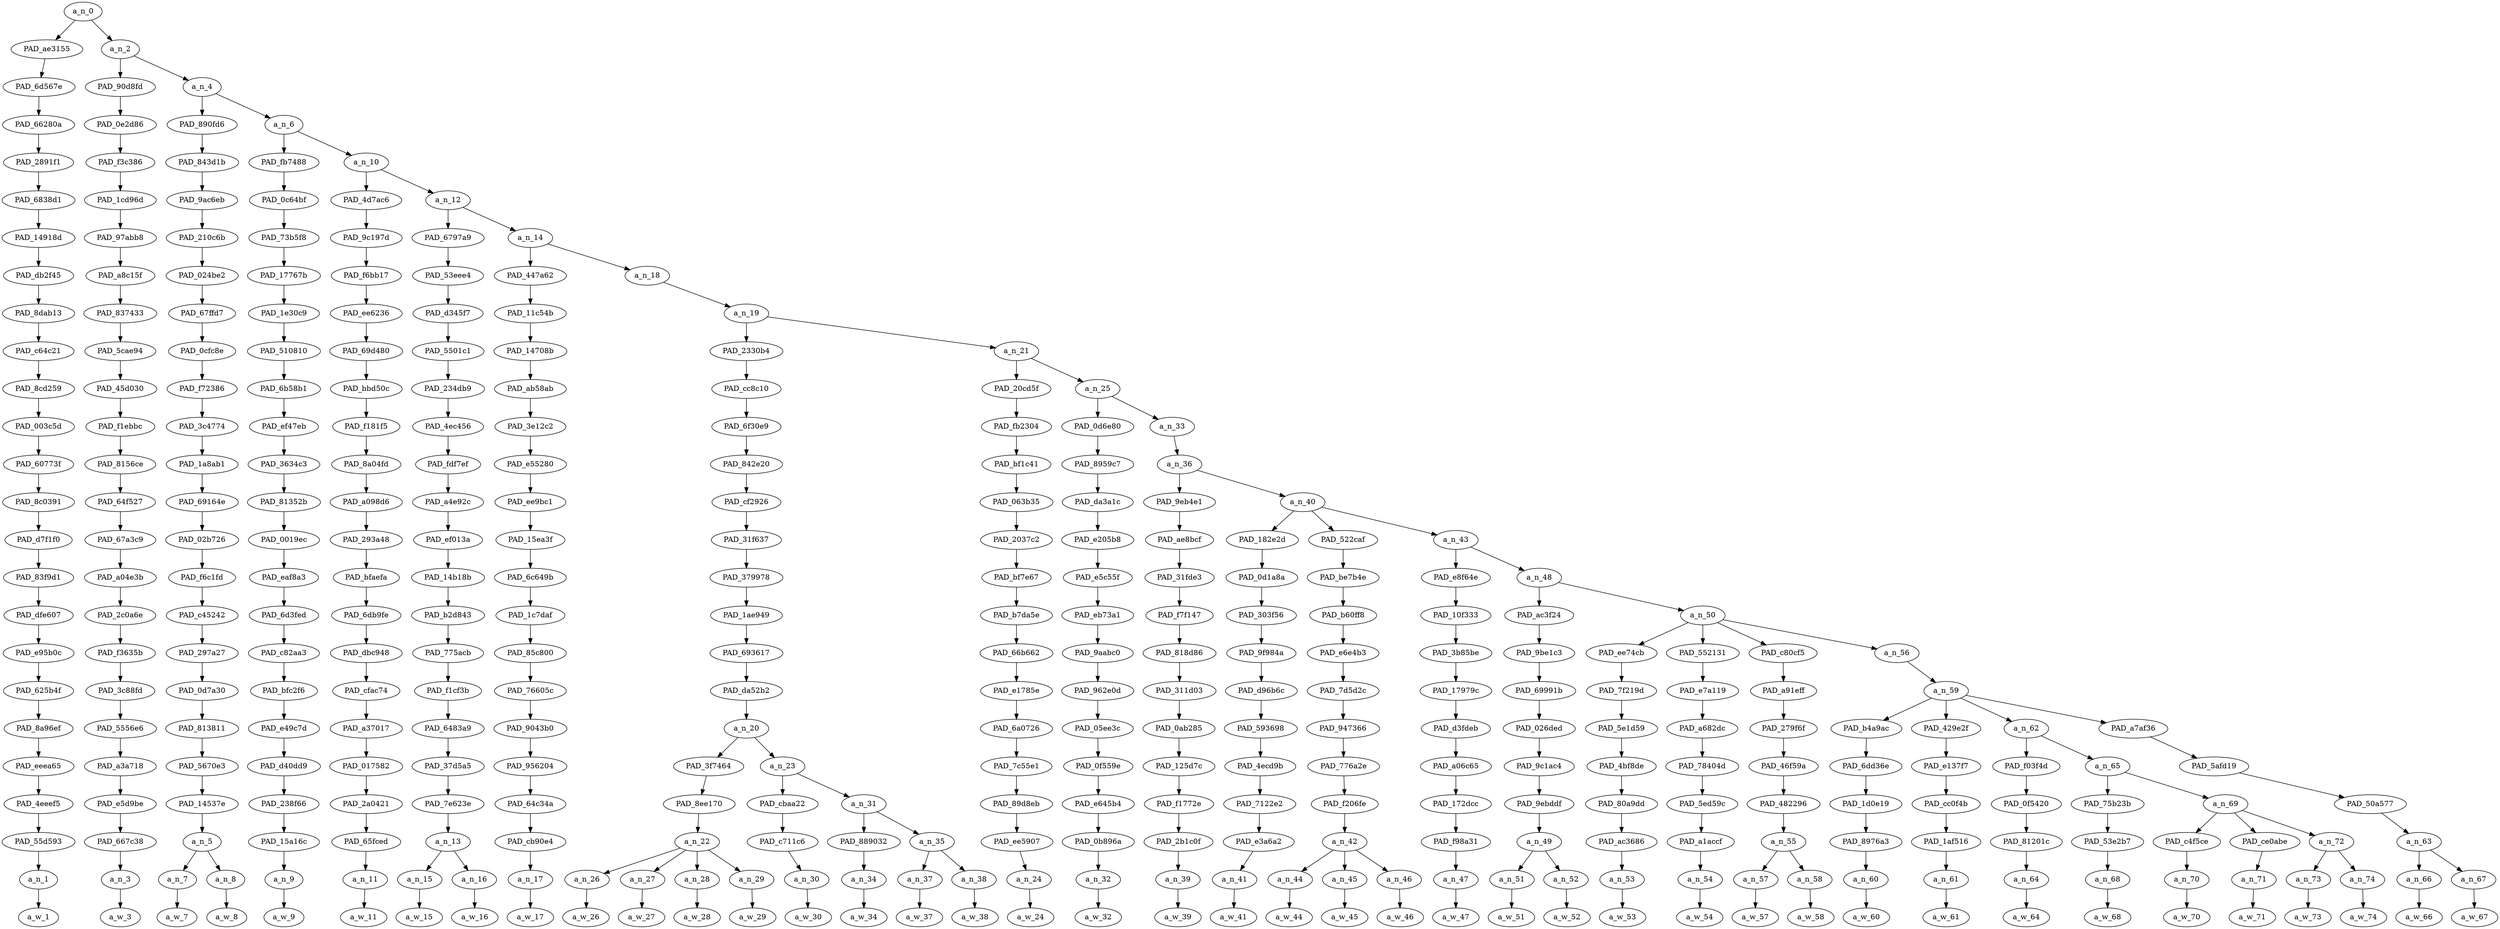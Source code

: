 strict digraph "" {
	a_n_0	[div_dir=-1,
		index=0,
		level=24,
		pos="1.2515119976467557,24!",
		text_span="[0, 1, 2, 3, 4, 5, 6, 7, 8, 9, 10, 11, 12, 13, 14, 15, 16, 17, 18, 19, 20, 21, 22, 23, 24, 25, 26, 27, 28, 29, 30, 31, 32, 33, 34, \
35, 36, 37, 38, 39, 40]",
		value=1.00000000];
	PAD_ae3155	[div_dir=-1,
		index=0,
		level=23,
		pos="0.0,23!",
		text_span="[0]",
		value=0.01499824];
	a_n_0 -> PAD_ae3155;
	a_n_2	[div_dir=1,
		index=1,
		level=23,
		pos="2.5030239952935114,23!",
		text_span="[1, 2, 3, 4, 5, 6, 7, 8, 9, 10, 11, 12, 13, 14, 15, 16, 17, 18, 19, 20, 21, 22, 23, 24, 25, 26, 27, 28, 29, 30, 31, 32, 33, 34, \
35, 36, 37, 38, 39, 40]",
		value=0.98500044];
	a_n_0 -> a_n_2;
	PAD_6d567e	[div_dir=-1,
		index=0,
		level=22,
		pos="0.0,22!",
		text_span="[0]",
		value=0.01499824];
	PAD_ae3155 -> PAD_6d567e;
	PAD_66280a	[div_dir=-1,
		index=0,
		level=21,
		pos="0.0,21!",
		text_span="[0]",
		value=0.01499824];
	PAD_6d567e -> PAD_66280a;
	PAD_2891f1	[div_dir=-1,
		index=0,
		level=20,
		pos="0.0,20!",
		text_span="[0]",
		value=0.01499824];
	PAD_66280a -> PAD_2891f1;
	PAD_6838d1	[div_dir=-1,
		index=0,
		level=19,
		pos="0.0,19!",
		text_span="[0]",
		value=0.01499824];
	PAD_2891f1 -> PAD_6838d1;
	PAD_14918d	[div_dir=-1,
		index=0,
		level=18,
		pos="0.0,18!",
		text_span="[0]",
		value=0.01499824];
	PAD_6838d1 -> PAD_14918d;
	PAD_db2f45	[div_dir=-1,
		index=0,
		level=17,
		pos="0.0,17!",
		text_span="[0]",
		value=0.01499824];
	PAD_14918d -> PAD_db2f45;
	PAD_8dab13	[div_dir=-1,
		index=0,
		level=16,
		pos="0.0,16!",
		text_span="[0]",
		value=0.01499824];
	PAD_db2f45 -> PAD_8dab13;
	PAD_c64c21	[div_dir=-1,
		index=0,
		level=15,
		pos="0.0,15!",
		text_span="[0]",
		value=0.01499824];
	PAD_8dab13 -> PAD_c64c21;
	PAD_8cd259	[div_dir=-1,
		index=0,
		level=14,
		pos="0.0,14!",
		text_span="[0]",
		value=0.01499824];
	PAD_c64c21 -> PAD_8cd259;
	PAD_003c5d	[div_dir=-1,
		index=0,
		level=13,
		pos="0.0,13!",
		text_span="[0]",
		value=0.01499824];
	PAD_8cd259 -> PAD_003c5d;
	PAD_60773f	[div_dir=-1,
		index=0,
		level=12,
		pos="0.0,12!",
		text_span="[0]",
		value=0.01499824];
	PAD_003c5d -> PAD_60773f;
	PAD_8c0391	[div_dir=-1,
		index=0,
		level=11,
		pos="0.0,11!",
		text_span="[0]",
		value=0.01499824];
	PAD_60773f -> PAD_8c0391;
	PAD_d7f1f0	[div_dir=-1,
		index=0,
		level=10,
		pos="0.0,10!",
		text_span="[0]",
		value=0.01499824];
	PAD_8c0391 -> PAD_d7f1f0;
	PAD_83f9d1	[div_dir=-1,
		index=0,
		level=9,
		pos="0.0,9!",
		text_span="[0]",
		value=0.01499824];
	PAD_d7f1f0 -> PAD_83f9d1;
	PAD_dfe607	[div_dir=-1,
		index=0,
		level=8,
		pos="0.0,8!",
		text_span="[0]",
		value=0.01499824];
	PAD_83f9d1 -> PAD_dfe607;
	PAD_e95b0c	[div_dir=-1,
		index=0,
		level=7,
		pos="0.0,7!",
		text_span="[0]",
		value=0.01499824];
	PAD_dfe607 -> PAD_e95b0c;
	PAD_625b4f	[div_dir=-1,
		index=0,
		level=6,
		pos="0.0,6!",
		text_span="[0]",
		value=0.01499824];
	PAD_e95b0c -> PAD_625b4f;
	PAD_8a96ef	[div_dir=-1,
		index=0,
		level=5,
		pos="0.0,5!",
		text_span="[0]",
		value=0.01499824];
	PAD_625b4f -> PAD_8a96ef;
	PAD_eeea65	[div_dir=-1,
		index=0,
		level=4,
		pos="0.0,4!",
		text_span="[0]",
		value=0.01499824];
	PAD_8a96ef -> PAD_eeea65;
	PAD_4eeef5	[div_dir=-1,
		index=0,
		level=3,
		pos="0.0,3!",
		text_span="[0]",
		value=0.01499824];
	PAD_eeea65 -> PAD_4eeef5;
	PAD_55d593	[div_dir=-1,
		index=0,
		level=2,
		pos="0.0,2!",
		text_span="[0]",
		value=0.01499824];
	PAD_4eeef5 -> PAD_55d593;
	a_n_1	[div_dir=-1,
		index=0,
		level=1,
		pos="0.0,1!",
		text_span="[0]",
		value=0.01499824];
	PAD_55d593 -> a_n_1;
	a_w_1	[div_dir=0,
		index=0,
		level=0,
		pos="0,0!",
		text_span="[0]",
		value=anyone];
	a_n_1 -> a_w_1;
	PAD_90d8fd	[div_dir=-1,
		index=1,
		level=22,
		pos="1.0,22!",
		text_span="[1]",
		value=0.02193774];
	a_n_2 -> PAD_90d8fd;
	a_n_4	[div_dir=1,
		index=2,
		level=22,
		pos="4.006047990587023,22!",
		text_span="[2, 3, 4, 5, 6, 7, 8, 9, 10, 11, 12, 13, 14, 15, 16, 17, 18, 19, 20, 21, 22, 23, 24, 25, 26, 27, 28, 29, 30, 31, 32, 33, 34, 35, \
36, 37, 38, 39, 40]",
		value=0.96305584];
	a_n_2 -> a_n_4;
	PAD_0e2d86	[div_dir=-1,
		index=1,
		level=21,
		pos="1.0,21!",
		text_span="[1]",
		value=0.02193774];
	PAD_90d8fd -> PAD_0e2d86;
	PAD_f3c386	[div_dir=-1,
		index=1,
		level=20,
		pos="1.0,20!",
		text_span="[1]",
		value=0.02193774];
	PAD_0e2d86 -> PAD_f3c386;
	PAD_1cd96d	[div_dir=-1,
		index=1,
		level=19,
		pos="1.0,19!",
		text_span="[1]",
		value=0.02193774];
	PAD_f3c386 -> PAD_1cd96d;
	PAD_97abb8	[div_dir=-1,
		index=1,
		level=18,
		pos="1.0,18!",
		text_span="[1]",
		value=0.02193774];
	PAD_1cd96d -> PAD_97abb8;
	PAD_a8c15f	[div_dir=-1,
		index=1,
		level=17,
		pos="1.0,17!",
		text_span="[1]",
		value=0.02193774];
	PAD_97abb8 -> PAD_a8c15f;
	PAD_837433	[div_dir=-1,
		index=1,
		level=16,
		pos="1.0,16!",
		text_span="[1]",
		value=0.02193774];
	PAD_a8c15f -> PAD_837433;
	PAD_5cae94	[div_dir=-1,
		index=1,
		level=15,
		pos="1.0,15!",
		text_span="[1]",
		value=0.02193774];
	PAD_837433 -> PAD_5cae94;
	PAD_45d030	[div_dir=-1,
		index=1,
		level=14,
		pos="1.0,14!",
		text_span="[1]",
		value=0.02193774];
	PAD_5cae94 -> PAD_45d030;
	PAD_f1ebbc	[div_dir=-1,
		index=1,
		level=13,
		pos="1.0,13!",
		text_span="[1]",
		value=0.02193774];
	PAD_45d030 -> PAD_f1ebbc;
	PAD_8156ce	[div_dir=-1,
		index=1,
		level=12,
		pos="1.0,12!",
		text_span="[1]",
		value=0.02193774];
	PAD_f1ebbc -> PAD_8156ce;
	PAD_64f527	[div_dir=-1,
		index=1,
		level=11,
		pos="1.0,11!",
		text_span="[1]",
		value=0.02193774];
	PAD_8156ce -> PAD_64f527;
	PAD_67a3c9	[div_dir=-1,
		index=1,
		level=10,
		pos="1.0,10!",
		text_span="[1]",
		value=0.02193774];
	PAD_64f527 -> PAD_67a3c9;
	PAD_a04e3b	[div_dir=-1,
		index=1,
		level=9,
		pos="1.0,9!",
		text_span="[1]",
		value=0.02193774];
	PAD_67a3c9 -> PAD_a04e3b;
	PAD_2c0a6e	[div_dir=-1,
		index=1,
		level=8,
		pos="1.0,8!",
		text_span="[1]",
		value=0.02193774];
	PAD_a04e3b -> PAD_2c0a6e;
	PAD_f3635b	[div_dir=-1,
		index=1,
		level=7,
		pos="1.0,7!",
		text_span="[1]",
		value=0.02193774];
	PAD_2c0a6e -> PAD_f3635b;
	PAD_3c88fd	[div_dir=-1,
		index=1,
		level=6,
		pos="1.0,6!",
		text_span="[1]",
		value=0.02193774];
	PAD_f3635b -> PAD_3c88fd;
	PAD_5556e6	[div_dir=-1,
		index=1,
		level=5,
		pos="1.0,5!",
		text_span="[1]",
		value=0.02193774];
	PAD_3c88fd -> PAD_5556e6;
	PAD_a3a718	[div_dir=-1,
		index=1,
		level=4,
		pos="1.0,4!",
		text_span="[1]",
		value=0.02193774];
	PAD_5556e6 -> PAD_a3a718;
	PAD_e5d9be	[div_dir=-1,
		index=1,
		level=3,
		pos="1.0,3!",
		text_span="[1]",
		value=0.02193774];
	PAD_a3a718 -> PAD_e5d9be;
	PAD_667c38	[div_dir=-1,
		index=1,
		level=2,
		pos="1.0,2!",
		text_span="[1]",
		value=0.02193774];
	PAD_e5d9be -> PAD_667c38;
	a_n_3	[div_dir=-1,
		index=1,
		level=1,
		pos="1.0,1!",
		text_span="[1]",
		value=0.02193774];
	PAD_667c38 -> a_n_3;
	a_w_3	[div_dir=0,
		index=1,
		level=0,
		pos="1,0!",
		text_span="[1]",
		value=leaked];
	a_n_3 -> a_w_3;
	PAD_890fd6	[div_dir=-1,
		index=2,
		level=21,
		pos="2.5,21!",
		text_span="[2, 3]",
		value=0.02925130];
	a_n_4 -> PAD_890fd6;
	a_n_6	[div_dir=1,
		index=3,
		level=21,
		pos="5.5120959811740455,21!",
		text_span="[4, 5, 6, 7, 8, 9, 10, 11, 12, 13, 14, 15, 16, 17, 18, 19, 20, 21, 22, 23, 24, 25, 26, 27, 28, 29, 30, 31, 32, 33, 34, 35, 36, 37, \
38, 39, 40]",
		value=0.93377810];
	a_n_4 -> a_n_6;
	PAD_843d1b	[div_dir=-1,
		index=2,
		level=20,
		pos="2.5,20!",
		text_span="[2, 3]",
		value=0.02925130];
	PAD_890fd6 -> PAD_843d1b;
	PAD_9ac6eb	[div_dir=-1,
		index=2,
		level=19,
		pos="2.5,19!",
		text_span="[2, 3]",
		value=0.02925130];
	PAD_843d1b -> PAD_9ac6eb;
	PAD_210c6b	[div_dir=-1,
		index=2,
		level=18,
		pos="2.5,18!",
		text_span="[2, 3]",
		value=0.02925130];
	PAD_9ac6eb -> PAD_210c6b;
	PAD_024be2	[div_dir=-1,
		index=2,
		level=17,
		pos="2.5,17!",
		text_span="[2, 3]",
		value=0.02925130];
	PAD_210c6b -> PAD_024be2;
	PAD_67ffd7	[div_dir=-1,
		index=2,
		level=16,
		pos="2.5,16!",
		text_span="[2, 3]",
		value=0.02925130];
	PAD_024be2 -> PAD_67ffd7;
	PAD_0cfc8e	[div_dir=-1,
		index=2,
		level=15,
		pos="2.5,15!",
		text_span="[2, 3]",
		value=0.02925130];
	PAD_67ffd7 -> PAD_0cfc8e;
	PAD_f72386	[div_dir=-1,
		index=2,
		level=14,
		pos="2.5,14!",
		text_span="[2, 3]",
		value=0.02925130];
	PAD_0cfc8e -> PAD_f72386;
	PAD_3c4774	[div_dir=-1,
		index=2,
		level=13,
		pos="2.5,13!",
		text_span="[2, 3]",
		value=0.02925130];
	PAD_f72386 -> PAD_3c4774;
	PAD_1a8ab1	[div_dir=-1,
		index=2,
		level=12,
		pos="2.5,12!",
		text_span="[2, 3]",
		value=0.02925130];
	PAD_3c4774 -> PAD_1a8ab1;
	PAD_69164e	[div_dir=-1,
		index=2,
		level=11,
		pos="2.5,11!",
		text_span="[2, 3]",
		value=0.02925130];
	PAD_1a8ab1 -> PAD_69164e;
	PAD_02b726	[div_dir=-1,
		index=2,
		level=10,
		pos="2.5,10!",
		text_span="[2, 3]",
		value=0.02925130];
	PAD_69164e -> PAD_02b726;
	PAD_f6c1fd	[div_dir=-1,
		index=2,
		level=9,
		pos="2.5,9!",
		text_span="[2, 3]",
		value=0.02925130];
	PAD_02b726 -> PAD_f6c1fd;
	PAD_c45242	[div_dir=-1,
		index=2,
		level=8,
		pos="2.5,8!",
		text_span="[2, 3]",
		value=0.02925130];
	PAD_f6c1fd -> PAD_c45242;
	PAD_297a27	[div_dir=-1,
		index=2,
		level=7,
		pos="2.5,7!",
		text_span="[2, 3]",
		value=0.02925130];
	PAD_c45242 -> PAD_297a27;
	PAD_0d7a30	[div_dir=-1,
		index=2,
		level=6,
		pos="2.5,6!",
		text_span="[2, 3]",
		value=0.02925130];
	PAD_297a27 -> PAD_0d7a30;
	PAD_813811	[div_dir=-1,
		index=2,
		level=5,
		pos="2.5,5!",
		text_span="[2, 3]",
		value=0.02925130];
	PAD_0d7a30 -> PAD_813811;
	PAD_5670e3	[div_dir=-1,
		index=2,
		level=4,
		pos="2.5,4!",
		text_span="[2, 3]",
		value=0.02925130];
	PAD_813811 -> PAD_5670e3;
	PAD_14537e	[div_dir=-1,
		index=2,
		level=3,
		pos="2.5,3!",
		text_span="[2, 3]",
		value=0.02925130];
	PAD_5670e3 -> PAD_14537e;
	a_n_5	[div_dir=-1,
		index=2,
		level=2,
		pos="2.5,2!",
		text_span="[2, 3]",
		value=0.02925130];
	PAD_14537e -> a_n_5;
	a_n_7	[div_dir=-1,
		index=2,
		level=1,
		pos="2.0,1!",
		text_span="[2]",
		value=0.01144376];
	a_n_5 -> a_n_7;
	a_n_8	[div_dir=-1,
		index=3,
		level=1,
		pos="3.0,1!",
		text_span="[3]",
		value=0.01773254];
	a_n_5 -> a_n_8;
	a_w_7	[div_dir=0,
		index=2,
		level=0,
		pos="2,0!",
		text_span="[2]",
		value=the];
	a_n_7 -> a_w_7;
	a_w_8	[div_dir=0,
		index=3,
		level=0,
		pos="3,0!",
		text_span="[3]",
		value=info];
	a_n_8 -> a_w_8;
	PAD_fb7488	[div_dir=-1,
		index=3,
		level=20,
		pos="4.0,20!",
		text_span="[4]",
		value=0.01051471];
	a_n_6 -> PAD_fb7488;
	a_n_10	[div_dir=1,
		index=4,
		level=20,
		pos="7.02419196234809,20!",
		text_span="[5, 6, 7, 8, 9, 10, 11, 12, 13, 14, 15, 16, 17, 18, 19, 20, 21, 22, 23, 24, 25, 26, 27, 28, 29, 30, 31, 32, 33, 34, 35, 36, 37, \
38, 39, 40]",
		value=0.92322103];
	a_n_6 -> a_n_10;
	PAD_0c64bf	[div_dir=-1,
		index=3,
		level=19,
		pos="4.0,19!",
		text_span="[4]",
		value=0.01051471];
	PAD_fb7488 -> PAD_0c64bf;
	PAD_73b5f8	[div_dir=-1,
		index=3,
		level=18,
		pos="4.0,18!",
		text_span="[4]",
		value=0.01051471];
	PAD_0c64bf -> PAD_73b5f8;
	PAD_17767b	[div_dir=-1,
		index=3,
		level=17,
		pos="4.0,17!",
		text_span="[4]",
		value=0.01051471];
	PAD_73b5f8 -> PAD_17767b;
	PAD_1e30c9	[div_dir=-1,
		index=3,
		level=16,
		pos="4.0,16!",
		text_span="[4]",
		value=0.01051471];
	PAD_17767b -> PAD_1e30c9;
	PAD_510810	[div_dir=-1,
		index=3,
		level=15,
		pos="4.0,15!",
		text_span="[4]",
		value=0.01051471];
	PAD_1e30c9 -> PAD_510810;
	PAD_6b58b1	[div_dir=-1,
		index=3,
		level=14,
		pos="4.0,14!",
		text_span="[4]",
		value=0.01051471];
	PAD_510810 -> PAD_6b58b1;
	PAD_ef47eb	[div_dir=-1,
		index=3,
		level=13,
		pos="4.0,13!",
		text_span="[4]",
		value=0.01051471];
	PAD_6b58b1 -> PAD_ef47eb;
	PAD_3634c3	[div_dir=-1,
		index=3,
		level=12,
		pos="4.0,12!",
		text_span="[4]",
		value=0.01051471];
	PAD_ef47eb -> PAD_3634c3;
	PAD_81352b	[div_dir=-1,
		index=3,
		level=11,
		pos="4.0,11!",
		text_span="[4]",
		value=0.01051471];
	PAD_3634c3 -> PAD_81352b;
	PAD_0019ec	[div_dir=-1,
		index=3,
		level=10,
		pos="4.0,10!",
		text_span="[4]",
		value=0.01051471];
	PAD_81352b -> PAD_0019ec;
	PAD_eaf8a3	[div_dir=-1,
		index=3,
		level=9,
		pos="4.0,9!",
		text_span="[4]",
		value=0.01051471];
	PAD_0019ec -> PAD_eaf8a3;
	PAD_6d3fed	[div_dir=-1,
		index=3,
		level=8,
		pos="4.0,8!",
		text_span="[4]",
		value=0.01051471];
	PAD_eaf8a3 -> PAD_6d3fed;
	PAD_c82aa3	[div_dir=-1,
		index=3,
		level=7,
		pos="4.0,7!",
		text_span="[4]",
		value=0.01051471];
	PAD_6d3fed -> PAD_c82aa3;
	PAD_bfc2f6	[div_dir=-1,
		index=3,
		level=6,
		pos="4.0,6!",
		text_span="[4]",
		value=0.01051471];
	PAD_c82aa3 -> PAD_bfc2f6;
	PAD_e49c7d	[div_dir=-1,
		index=3,
		level=5,
		pos="4.0,5!",
		text_span="[4]",
		value=0.01051471];
	PAD_bfc2f6 -> PAD_e49c7d;
	PAD_d40dd9	[div_dir=-1,
		index=3,
		level=4,
		pos="4.0,4!",
		text_span="[4]",
		value=0.01051471];
	PAD_e49c7d -> PAD_d40dd9;
	PAD_238f66	[div_dir=-1,
		index=3,
		level=3,
		pos="4.0,3!",
		text_span="[4]",
		value=0.01051471];
	PAD_d40dd9 -> PAD_238f66;
	PAD_15a16c	[div_dir=-1,
		index=3,
		level=2,
		pos="4.0,2!",
		text_span="[4]",
		value=0.01051471];
	PAD_238f66 -> PAD_15a16c;
	a_n_9	[div_dir=-1,
		index=4,
		level=1,
		pos="4.0,1!",
		text_span="[4]",
		value=0.01051471];
	PAD_15a16c -> a_n_9;
	a_w_9	[div_dir=0,
		index=4,
		level=0,
		pos="4,0!",
		text_span="[4]",
		value=on];
	a_n_9 -> a_w_9;
	PAD_4d7ac6	[div_dir=1,
		index=4,
		level=19,
		pos="5.0,19!",
		text_span="[5]",
		value=0.01311707];
	a_n_10 -> PAD_4d7ac6;
	a_n_12	[div_dir=1,
		index=5,
		level=19,
		pos="9.04838392469618,19!",
		text_span="[6, 7, 8, 9, 10, 11, 12, 13, 14, 15, 16, 17, 18, 19, 20, 21, 22, 23, 24, 25, 26, 27, 28, 29, 30, 31, 32, 33, 34, 35, 36, 37, 38, \
39, 40]",
		value=0.91005457];
	a_n_10 -> a_n_12;
	PAD_9c197d	[div_dir=1,
		index=4,
		level=18,
		pos="5.0,18!",
		text_span="[5]",
		value=0.01311707];
	PAD_4d7ac6 -> PAD_9c197d;
	PAD_f6bb17	[div_dir=1,
		index=4,
		level=17,
		pos="5.0,17!",
		text_span="[5]",
		value=0.01311707];
	PAD_9c197d -> PAD_f6bb17;
	PAD_ee6236	[div_dir=1,
		index=4,
		level=16,
		pos="5.0,16!",
		text_span="[5]",
		value=0.01311707];
	PAD_f6bb17 -> PAD_ee6236;
	PAD_69d480	[div_dir=1,
		index=4,
		level=15,
		pos="5.0,15!",
		text_span="[5]",
		value=0.01311707];
	PAD_ee6236 -> PAD_69d480;
	PAD_bbd50c	[div_dir=1,
		index=4,
		level=14,
		pos="5.0,14!",
		text_span="[5]",
		value=0.01311707];
	PAD_69d480 -> PAD_bbd50c;
	PAD_f181f5	[div_dir=1,
		index=4,
		level=13,
		pos="5.0,13!",
		text_span="[5]",
		value=0.01311707];
	PAD_bbd50c -> PAD_f181f5;
	PAD_8a04fd	[div_dir=1,
		index=4,
		level=12,
		pos="5.0,12!",
		text_span="[5]",
		value=0.01311707];
	PAD_f181f5 -> PAD_8a04fd;
	PAD_a098d6	[div_dir=1,
		index=4,
		level=11,
		pos="5.0,11!",
		text_span="[5]",
		value=0.01311707];
	PAD_8a04fd -> PAD_a098d6;
	PAD_293a48	[div_dir=1,
		index=4,
		level=10,
		pos="5.0,10!",
		text_span="[5]",
		value=0.01311707];
	PAD_a098d6 -> PAD_293a48;
	PAD_bfaefa	[div_dir=1,
		index=4,
		level=9,
		pos="5.0,9!",
		text_span="[5]",
		value=0.01311707];
	PAD_293a48 -> PAD_bfaefa;
	PAD_6db9fe	[div_dir=1,
		index=4,
		level=8,
		pos="5.0,8!",
		text_span="[5]",
		value=0.01311707];
	PAD_bfaefa -> PAD_6db9fe;
	PAD_dbc948	[div_dir=1,
		index=4,
		level=7,
		pos="5.0,7!",
		text_span="[5]",
		value=0.01311707];
	PAD_6db9fe -> PAD_dbc948;
	PAD_cfac74	[div_dir=1,
		index=4,
		level=6,
		pos="5.0,6!",
		text_span="[5]",
		value=0.01311707];
	PAD_dbc948 -> PAD_cfac74;
	PAD_a37017	[div_dir=1,
		index=4,
		level=5,
		pos="5.0,5!",
		text_span="[5]",
		value=0.01311707];
	PAD_cfac74 -> PAD_a37017;
	PAD_017582	[div_dir=1,
		index=4,
		level=4,
		pos="5.0,4!",
		text_span="[5]",
		value=0.01311707];
	PAD_a37017 -> PAD_017582;
	PAD_2a0421	[div_dir=1,
		index=4,
		level=3,
		pos="5.0,3!",
		text_span="[5]",
		value=0.01311707];
	PAD_017582 -> PAD_2a0421;
	PAD_65fced	[div_dir=1,
		index=4,
		level=2,
		pos="5.0,2!",
		text_span="[5]",
		value=0.01311707];
	PAD_2a0421 -> PAD_65fced;
	a_n_11	[div_dir=1,
		index=5,
		level=1,
		pos="5.0,1!",
		text_span="[5]",
		value=0.01311707];
	PAD_65fced -> a_n_11;
	a_w_11	[div_dir=0,
		index=5,
		level=0,
		pos="5,0!",
		text_span="[5]",
		value=who];
	a_n_11 -> a_w_11;
	PAD_6797a9	[div_dir=-1,
		index=5,
		level=18,
		pos="6.5,18!",
		text_span="[6, 7]",
		value=0.02738227];
	a_n_12 -> PAD_6797a9;
	a_n_14	[div_dir=1,
		index=6,
		level=18,
		pos="11.59676784939236,18!",
		text_span="[8, 9, 10, 11, 12, 13, 14, 15, 16, 17, 18, 19, 20, 21, 22, 23, 24, 25, 26, 27, 28, 29, 30, 31, 32, 33, 34, 35, 36, 37, 38, 39, 40]",
		value=0.88262700];
	a_n_12 -> a_n_14;
	PAD_53eee4	[div_dir=-1,
		index=5,
		level=17,
		pos="6.5,17!",
		text_span="[6, 7]",
		value=0.02738227];
	PAD_6797a9 -> PAD_53eee4;
	PAD_d345f7	[div_dir=-1,
		index=5,
		level=16,
		pos="6.5,16!",
		text_span="[6, 7]",
		value=0.02738227];
	PAD_53eee4 -> PAD_d345f7;
	PAD_5501c1	[div_dir=-1,
		index=5,
		level=15,
		pos="6.5,15!",
		text_span="[6, 7]",
		value=0.02738227];
	PAD_d345f7 -> PAD_5501c1;
	PAD_234db9	[div_dir=-1,
		index=5,
		level=14,
		pos="6.5,14!",
		text_span="[6, 7]",
		value=0.02738227];
	PAD_5501c1 -> PAD_234db9;
	PAD_4ec456	[div_dir=-1,
		index=5,
		level=13,
		pos="6.5,13!",
		text_span="[6, 7]",
		value=0.02738227];
	PAD_234db9 -> PAD_4ec456;
	PAD_fdf7ef	[div_dir=-1,
		index=5,
		level=12,
		pos="6.5,12!",
		text_span="[6, 7]",
		value=0.02738227];
	PAD_4ec456 -> PAD_fdf7ef;
	PAD_a4e92c	[div_dir=-1,
		index=5,
		level=11,
		pos="6.5,11!",
		text_span="[6, 7]",
		value=0.02738227];
	PAD_fdf7ef -> PAD_a4e92c;
	PAD_ef013a	[div_dir=-1,
		index=5,
		level=10,
		pos="6.5,10!",
		text_span="[6, 7]",
		value=0.02738227];
	PAD_a4e92c -> PAD_ef013a;
	PAD_14b18b	[div_dir=-1,
		index=5,
		level=9,
		pos="6.5,9!",
		text_span="[6, 7]",
		value=0.02738227];
	PAD_ef013a -> PAD_14b18b;
	PAD_b2d843	[div_dir=-1,
		index=5,
		level=8,
		pos="6.5,8!",
		text_span="[6, 7]",
		value=0.02738227];
	PAD_14b18b -> PAD_b2d843;
	PAD_775acb	[div_dir=-1,
		index=5,
		level=7,
		pos="6.5,7!",
		text_span="[6, 7]",
		value=0.02738227];
	PAD_b2d843 -> PAD_775acb;
	PAD_f1cf3b	[div_dir=-1,
		index=5,
		level=6,
		pos="6.5,6!",
		text_span="[6, 7]",
		value=0.02738227];
	PAD_775acb -> PAD_f1cf3b;
	PAD_6483a9	[div_dir=-1,
		index=5,
		level=5,
		pos="6.5,5!",
		text_span="[6, 7]",
		value=0.02738227];
	PAD_f1cf3b -> PAD_6483a9;
	PAD_37d5a5	[div_dir=-1,
		index=5,
		level=4,
		pos="6.5,4!",
		text_span="[6, 7]",
		value=0.02738227];
	PAD_6483a9 -> PAD_37d5a5;
	PAD_7e623e	[div_dir=-1,
		index=5,
		level=3,
		pos="6.5,3!",
		text_span="[6, 7]",
		value=0.02738227];
	PAD_37d5a5 -> PAD_7e623e;
	a_n_13	[div_dir=-1,
		index=5,
		level=2,
		pos="6.5,2!",
		text_span="[6, 7]",
		value=0.02738227];
	PAD_7e623e -> a_n_13;
	a_n_15	[div_dir=1,
		index=6,
		level=1,
		pos="6.0,1!",
		text_span="[6]",
		value=0.00920674];
	a_n_13 -> a_n_15;
	a_n_16	[div_dir=-1,
		index=7,
		level=1,
		pos="7.0,1!",
		text_span="[7]",
		value=0.01811378];
	a_n_13 -> a_n_16;
	a_w_15	[div_dir=0,
		index=6,
		level=0,
		pos="6,0!",
		text_span="[6]",
		value=at];
	a_n_15 -> a_w_15;
	a_w_16	[div_dir=0,
		index=7,
		level=0,
		pos="7,0!",
		text_span="[7]",
		value=youtube];
	a_n_16 -> a_w_16;
	PAD_447a62	[div_dir=-1,
		index=6,
		level=17,
		pos="8.0,17!",
		text_span="[8]",
		value=0.01146575];
	a_n_14 -> PAD_447a62;
	a_n_18	[div_dir=1,
		index=7,
		level=17,
		pos="15.193535698784721,17!",
		text_span="[9, 10, 11, 12, 13, 14, 15, 16, 17, 18, 19, 20, 21, 22, 23, 24, 25, 26, 27, 28, 29, 30, 31, 32, 33, 34, 35, 36, 37, 38, 39, 40]",
		value=0.87110204];
	a_n_14 -> a_n_18;
	PAD_11c54b	[div_dir=-1,
		index=6,
		level=16,
		pos="8.0,16!",
		text_span="[8]",
		value=0.01146575];
	PAD_447a62 -> PAD_11c54b;
	PAD_14708b	[div_dir=-1,
		index=6,
		level=15,
		pos="8.0,15!",
		text_span="[8]",
		value=0.01146575];
	PAD_11c54b -> PAD_14708b;
	PAD_ab58ab	[div_dir=-1,
		index=6,
		level=14,
		pos="8.0,14!",
		text_span="[8]",
		value=0.01146575];
	PAD_14708b -> PAD_ab58ab;
	PAD_3e12c2	[div_dir=-1,
		index=6,
		level=13,
		pos="8.0,13!",
		text_span="[8]",
		value=0.01146575];
	PAD_ab58ab -> PAD_3e12c2;
	PAD_e55280	[div_dir=-1,
		index=6,
		level=12,
		pos="8.0,12!",
		text_span="[8]",
		value=0.01146575];
	PAD_3e12c2 -> PAD_e55280;
	PAD_ee9bc1	[div_dir=-1,
		index=6,
		level=11,
		pos="8.0,11!",
		text_span="[8]",
		value=0.01146575];
	PAD_e55280 -> PAD_ee9bc1;
	PAD_15ea3f	[div_dir=-1,
		index=6,
		level=10,
		pos="8.0,10!",
		text_span="[8]",
		value=0.01146575];
	PAD_ee9bc1 -> PAD_15ea3f;
	PAD_6c649b	[div_dir=-1,
		index=6,
		level=9,
		pos="8.0,9!",
		text_span="[8]",
		value=0.01146575];
	PAD_15ea3f -> PAD_6c649b;
	PAD_1c7daf	[div_dir=-1,
		index=6,
		level=8,
		pos="8.0,8!",
		text_span="[8]",
		value=0.01146575];
	PAD_6c649b -> PAD_1c7daf;
	PAD_85c800	[div_dir=-1,
		index=6,
		level=7,
		pos="8.0,7!",
		text_span="[8]",
		value=0.01146575];
	PAD_1c7daf -> PAD_85c800;
	PAD_76605c	[div_dir=-1,
		index=6,
		level=6,
		pos="8.0,6!",
		text_span="[8]",
		value=0.01146575];
	PAD_85c800 -> PAD_76605c;
	PAD_9043b0	[div_dir=-1,
		index=6,
		level=5,
		pos="8.0,5!",
		text_span="[8]",
		value=0.01146575];
	PAD_76605c -> PAD_9043b0;
	PAD_956204	[div_dir=-1,
		index=6,
		level=4,
		pos="8.0,4!",
		text_span="[8]",
		value=0.01146575];
	PAD_9043b0 -> PAD_956204;
	PAD_64c34a	[div_dir=-1,
		index=6,
		level=3,
		pos="8.0,3!",
		text_span="[8]",
		value=0.01146575];
	PAD_956204 -> PAD_64c34a;
	PAD_cb90e4	[div_dir=-1,
		index=6,
		level=2,
		pos="8.0,2!",
		text_span="[8]",
		value=0.01146575];
	PAD_64c34a -> PAD_cb90e4;
	a_n_17	[div_dir=-1,
		index=8,
		level=1,
		pos="8.0,1!",
		text_span="[8]",
		value=0.01146575];
	PAD_cb90e4 -> a_n_17;
	a_w_17	[div_dir=0,
		index=8,
		level=0,
		pos="8,0!",
		text_span="[8]",
		value=is];
	a_n_17 -> a_w_17;
	a_n_19	[div_dir=1,
		index=7,
		level=16,
		pos="15.193535698784721,16!",
		text_span="[9, 10, 11, 12, 13, 14, 15, 16, 17, 18, 19, 20, 21, 22, 23, 24, 25, 26, 27, 28, 29, 30, 31, 32, 33, 34, 35, 36, 37, 38, 39, 40]",
		value=0.87103692];
	a_n_18 -> a_n_19;
	PAD_2330b4	[div_dir=1,
		index=7,
		level=15,
		pos="12.1875,15!",
		text_span="[9, 10, 11, 12, 13, 14, 15, 16]",
		value=0.33568473];
	a_n_19 -> PAD_2330b4;
	a_n_21	[div_dir=-1,
		index=8,
		level=15,
		pos="18.199571397569443,15!",
		text_span="[17, 18, 19, 20, 21, 22, 23, 24, 25, 26, 27, 28, 29, 30, 31, 32, 33, 34, 35, 36, 37, 38, 39, 40]",
		value=0.53528706];
	a_n_19 -> a_n_21;
	PAD_cc8c10	[div_dir=1,
		index=7,
		level=14,
		pos="12.1875,14!",
		text_span="[9, 10, 11, 12, 13, 14, 15, 16]",
		value=0.33568473];
	PAD_2330b4 -> PAD_cc8c10;
	PAD_6f30e9	[div_dir=1,
		index=7,
		level=13,
		pos="12.1875,13!",
		text_span="[9, 10, 11, 12, 13, 14, 15, 16]",
		value=0.33568473];
	PAD_cc8c10 -> PAD_6f30e9;
	PAD_842e20	[div_dir=1,
		index=7,
		level=12,
		pos="12.1875,12!",
		text_span="[9, 10, 11, 12, 13, 14, 15, 16]",
		value=0.33568473];
	PAD_6f30e9 -> PAD_842e20;
	PAD_cf2926	[div_dir=1,
		index=7,
		level=11,
		pos="12.1875,11!",
		text_span="[9, 10, 11, 12, 13, 14, 15, 16]",
		value=0.33568473];
	PAD_842e20 -> PAD_cf2926;
	PAD_31f637	[div_dir=1,
		index=7,
		level=10,
		pos="12.1875,10!",
		text_span="[9, 10, 11, 12, 13, 14, 15, 16]",
		value=0.33568473];
	PAD_cf2926 -> PAD_31f637;
	PAD_379978	[div_dir=1,
		index=7,
		level=9,
		pos="12.1875,9!",
		text_span="[9, 10, 11, 12, 13, 14, 15, 16]",
		value=0.33568473];
	PAD_31f637 -> PAD_379978;
	PAD_1ae949	[div_dir=1,
		index=7,
		level=8,
		pos="12.1875,8!",
		text_span="[9, 10, 11, 12, 13, 14, 15, 16]",
		value=0.33568473];
	PAD_379978 -> PAD_1ae949;
	PAD_693617	[div_dir=1,
		index=7,
		level=7,
		pos="12.1875,7!",
		text_span="[9, 10, 11, 12, 13, 14, 15, 16]",
		value=0.33568473];
	PAD_1ae949 -> PAD_693617;
	PAD_da52b2	[div_dir=1,
		index=7,
		level=6,
		pos="12.1875,6!",
		text_span="[9, 10, 11, 12, 13, 14, 15, 16]",
		value=0.33568473];
	PAD_693617 -> PAD_da52b2;
	a_n_20	[div_dir=1,
		index=7,
		level=5,
		pos="12.1875,5!",
		text_span="[9, 10, 11, 12, 13, 14, 15, 16]",
		value=0.33568473];
	PAD_da52b2 -> a_n_20;
	PAD_3f7464	[div_dir=1,
		index=7,
		level=4,
		pos="10.5,4!",
		text_span="[9, 10, 11, 12]",
		value=0.21640899];
	a_n_20 -> PAD_3f7464;
	a_n_23	[div_dir=-1,
		index=8,
		level=4,
		pos="13.875,4!",
		text_span="[13, 14, 15, 16]",
		value=0.11915714];
	a_n_20 -> a_n_23;
	PAD_8ee170	[div_dir=1,
		index=7,
		level=3,
		pos="10.5,3!",
		text_span="[9, 10, 11, 12]",
		value=0.21640899];
	PAD_3f7464 -> PAD_8ee170;
	a_n_22	[div_dir=1,
		index=7,
		level=2,
		pos="10.5,2!",
		text_span="[9, 10, 11, 12]",
		value=0.21640899];
	PAD_8ee170 -> a_n_22;
	a_n_26	[div_dir=-1,
		index=9,
		level=1,
		pos="9.0,1!",
		text_span="[9]",
		value=0.01219904];
	a_n_22 -> a_n_26;
	a_n_27	[div_dir=1,
		index=10,
		level=1,
		pos="10.0,1!",
		text_span="[10]",
		value=0.02221478];
	a_n_22 -> a_n_27;
	a_n_28	[div_dir=1,
		index=11,
		level=1,
		pos="11.0,1!",
		text_span="[11]",
		value=0.07456990];
	a_n_22 -> a_n_28;
	a_n_29	[div_dir=1,
		index=12,
		level=1,
		pos="12.0,1!",
		text_span="[12]",
		value=0.10727022];
	a_n_22 -> a_n_29;
	a_w_26	[div_dir=0,
		index=9,
		level=0,
		pos="9,0!",
		text_span="[9]",
		value=the1];
	a_n_26 -> a_w_26;
	a_w_27	[div_dir=0,
		index=10,
		level=0,
		pos="10,0!",
		text_span="[10]",
		value=white];
	a_n_27 -> a_w_27;
	a_w_28	[div_dir=0,
		index=11,
		level=0,
		pos="11,0!",
		text_span="[11]",
		value=supremacist];
	a_n_28 -> a_w_28;
	a_w_29	[div_dir=0,
		index=12,
		level=0,
		pos="12,0!",
		text_span="[12]",
		value=neonazi];
	a_n_29 -> a_w_29;
	PAD_cbaa22	[div_dir=-1,
		index=8,
		level=3,
		pos="13.0,3!",
		text_span="[13]",
		value=0.05319605];
	a_n_23 -> PAD_cbaa22;
	a_n_31	[div_dir=1,
		index=9,
		level=3,
		pos="14.75,3!",
		text_span="[14, 15, 16]",
		value=0.06596068];
	a_n_23 -> a_n_31;
	PAD_c711c6	[div_dir=-1,
		index=8,
		level=2,
		pos="13.0,2!",
		text_span="[13]",
		value=0.05319605];
	PAD_cbaa22 -> PAD_c711c6;
	a_n_30	[div_dir=-1,
		index=13,
		level=1,
		pos="13.0,1!",
		text_span="[13]",
		value=0.05319605];
	PAD_c711c6 -> a_n_30;
	a_w_30	[div_dir=0,
		index=13,
		level=0,
		pos="13,0!",
		text_span="[13]",
		value=fiddling];
	a_n_30 -> a_w_30;
	PAD_889032	[div_dir=1,
		index=9,
		level=2,
		pos="14.0,2!",
		text_span="[14]",
		value=0.01281392];
	a_n_31 -> PAD_889032;
	a_n_35	[div_dir=1,
		index=10,
		level=2,
		pos="15.5,2!",
		text_span="[15, 16]",
		value=0.05311907];
	a_n_31 -> a_n_35;
	a_n_34	[div_dir=1,
		index=14,
		level=1,
		pos="14.0,1!",
		text_span="[14]",
		value=0.01281392];
	PAD_889032 -> a_n_34;
	a_w_34	[div_dir=0,
		index=14,
		level=0,
		pos="14,0!",
		text_span="[14]",
		value=with];
	a_n_34 -> a_w_34;
	a_n_37	[div_dir=1,
		index=15,
		level=1,
		pos="15.0,1!",
		text_span="[15]",
		value=0.01122697];
	a_n_35 -> a_n_37;
	a_n_38	[div_dir=1,
		index=16,
		level=1,
		pos="16.0,1!",
		text_span="[16]",
		value=0.04186754];
	a_n_35 -> a_n_38;
	a_w_37	[div_dir=0,
		index=15,
		level=0,
		pos="15,0!",
		text_span="[15]",
		value=the2];
	a_n_37 -> a_w_37;
	a_w_38	[div_dir=0,
		index=16,
		level=0,
		pos="16,0!",
		text_span="[16]",
		value=algo];
	a_n_38 -> a_w_38;
	PAD_20cd5f	[div_dir=1,
		index=8,
		level=14,
		pos="17.0,14!",
		text_span="[17]",
		value=0.01396619];
	a_n_21 -> PAD_20cd5f;
	a_n_25	[div_dir=-1,
		index=9,
		level=14,
		pos="19.39914279513889,14!",
		text_span="[18, 19, 20, 21, 22, 23, 24, 25, 26, 27, 28, 29, 30, 31, 32, 33, 34, 35, 36, 37, 38, 39, 40]",
		value=0.52131421];
	a_n_21 -> a_n_25;
	PAD_fb2304	[div_dir=1,
		index=8,
		level=13,
		pos="17.0,13!",
		text_span="[17]",
		value=0.01396619];
	PAD_20cd5f -> PAD_fb2304;
	PAD_bf1c41	[div_dir=1,
		index=8,
		level=12,
		pos="17.0,12!",
		text_span="[17]",
		value=0.01396619];
	PAD_fb2304 -> PAD_bf1c41;
	PAD_063b35	[div_dir=1,
		index=8,
		level=11,
		pos="17.0,11!",
		text_span="[17]",
		value=0.01396619];
	PAD_bf1c41 -> PAD_063b35;
	PAD_2037c2	[div_dir=1,
		index=8,
		level=10,
		pos="17.0,10!",
		text_span="[17]",
		value=0.01396619];
	PAD_063b35 -> PAD_2037c2;
	PAD_bf7e67	[div_dir=1,
		index=8,
		level=9,
		pos="17.0,9!",
		text_span="[17]",
		value=0.01396619];
	PAD_2037c2 -> PAD_bf7e67;
	PAD_b7da5e	[div_dir=1,
		index=8,
		level=8,
		pos="17.0,8!",
		text_span="[17]",
		value=0.01396619];
	PAD_bf7e67 -> PAD_b7da5e;
	PAD_66b662	[div_dir=1,
		index=8,
		level=7,
		pos="17.0,7!",
		text_span="[17]",
		value=0.01396619];
	PAD_b7da5e -> PAD_66b662;
	PAD_e1785e	[div_dir=1,
		index=8,
		level=6,
		pos="17.0,6!",
		text_span="[17]",
		value=0.01396619];
	PAD_66b662 -> PAD_e1785e;
	PAD_6a0726	[div_dir=1,
		index=8,
		level=5,
		pos="17.0,5!",
		text_span="[17]",
		value=0.01396619];
	PAD_e1785e -> PAD_6a0726;
	PAD_7c55e1	[div_dir=1,
		index=9,
		level=4,
		pos="17.0,4!",
		text_span="[17]",
		value=0.01396619];
	PAD_6a0726 -> PAD_7c55e1;
	PAD_89d8eb	[div_dir=1,
		index=10,
		level=3,
		pos="17.0,3!",
		text_span="[17]",
		value=0.01396619];
	PAD_7c55e1 -> PAD_89d8eb;
	PAD_ee5907	[div_dir=1,
		index=11,
		level=2,
		pos="17.0,2!",
		text_span="[17]",
		value=0.01396619];
	PAD_89d8eb -> PAD_ee5907;
	a_n_24	[div_dir=1,
		index=17,
		level=1,
		pos="17.0,1!",
		text_span="[17]",
		value=0.01396619];
	PAD_ee5907 -> a_n_24;
	a_w_24	[div_dir=0,
		index=17,
		level=0,
		pos="17,0!",
		text_span="[17]",
		value=seems];
	a_n_24 -> a_w_24;
	PAD_0d6e80	[div_dir=-1,
		index=9,
		level=13,
		pos="18.0,13!",
		text_span="[18]",
		value=0.00910301];
	a_n_25 -> PAD_0d6e80;
	a_n_33	[div_dir=-1,
		index=10,
		level=13,
		pos="20.79828559027778,13!",
		text_span="[19, 20, 21, 22, 23, 24, 25, 26, 27, 28, 29, 30, 31, 32, 33, 34, 35, 36, 37, 38, 39, 40]",
		value=0.51219301];
	a_n_25 -> a_n_33;
	PAD_8959c7	[div_dir=-1,
		index=9,
		level=12,
		pos="18.0,12!",
		text_span="[18]",
		value=0.00910301];
	PAD_0d6e80 -> PAD_8959c7;
	PAD_da3a1c	[div_dir=-1,
		index=9,
		level=11,
		pos="18.0,11!",
		text_span="[18]",
		value=0.00910301];
	PAD_8959c7 -> PAD_da3a1c;
	PAD_e205b8	[div_dir=-1,
		index=9,
		level=10,
		pos="18.0,10!",
		text_span="[18]",
		value=0.00910301];
	PAD_da3a1c -> PAD_e205b8;
	PAD_e5c55f	[div_dir=-1,
		index=9,
		level=9,
		pos="18.0,9!",
		text_span="[18]",
		value=0.00910301];
	PAD_e205b8 -> PAD_e5c55f;
	PAD_eb73a1	[div_dir=-1,
		index=9,
		level=8,
		pos="18.0,8!",
		text_span="[18]",
		value=0.00910301];
	PAD_e5c55f -> PAD_eb73a1;
	PAD_9aabc0	[div_dir=-1,
		index=9,
		level=7,
		pos="18.0,7!",
		text_span="[18]",
		value=0.00910301];
	PAD_eb73a1 -> PAD_9aabc0;
	PAD_962e0d	[div_dir=-1,
		index=9,
		level=6,
		pos="18.0,6!",
		text_span="[18]",
		value=0.00910301];
	PAD_9aabc0 -> PAD_962e0d;
	PAD_05ee3c	[div_dir=-1,
		index=9,
		level=5,
		pos="18.0,5!",
		text_span="[18]",
		value=0.00910301];
	PAD_962e0d -> PAD_05ee3c;
	PAD_0f559e	[div_dir=-1,
		index=10,
		level=4,
		pos="18.0,4!",
		text_span="[18]",
		value=0.00910301];
	PAD_05ee3c -> PAD_0f559e;
	PAD_e645b4	[div_dir=-1,
		index=11,
		level=3,
		pos="18.0,3!",
		text_span="[18]",
		value=0.00910301];
	PAD_0f559e -> PAD_e645b4;
	PAD_0b896a	[div_dir=-1,
		index=12,
		level=2,
		pos="18.0,2!",
		text_span="[18]",
		value=0.00910301];
	PAD_e645b4 -> PAD_0b896a;
	a_n_32	[div_dir=-1,
		index=18,
		level=1,
		pos="18.0,1!",
		text_span="[18]",
		value=0.00910301];
	PAD_0b896a -> a_n_32;
	a_w_32	[div_dir=0,
		index=18,
		level=0,
		pos="18,0!",
		text_span="[18]",
		value=that];
	a_n_32 -> a_w_32;
	a_n_36	[div_dir=-1,
		index=10,
		level=12,
		pos="20.79828559027778,12!",
		text_span="[19, 20, 21, 22, 23, 24, 25, 26, 27, 28, 29, 30, 31, 32, 33, 34, 35, 36, 37, 38, 39, 40]",
		value=0.51218409];
	a_n_33 -> a_n_36;
	PAD_9eb4e1	[div_dir=-1,
		index=10,
		level=11,
		pos="19.0,11!",
		text_span="[19]",
		value=0.00981756];
	a_n_36 -> PAD_9eb4e1;
	a_n_40	[div_dir=-1,
		index=11,
		level=11,
		pos="22.596571180555554,11!",
		text_span="[20, 21, 22, 23, 24, 25, 26, 27, 28, 29, 30, 31, 32, 33, 34, 35, 36, 37, 38, 39, 40]",
		value=0.50235760];
	a_n_36 -> a_n_40;
	PAD_ae8bcf	[div_dir=-1,
		index=10,
		level=10,
		pos="19.0,10!",
		text_span="[19]",
		value=0.00981756];
	PAD_9eb4e1 -> PAD_ae8bcf;
	PAD_31fde3	[div_dir=-1,
		index=10,
		level=9,
		pos="19.0,9!",
		text_span="[19]",
		value=0.00981756];
	PAD_ae8bcf -> PAD_31fde3;
	PAD_f7f147	[div_dir=-1,
		index=10,
		level=8,
		pos="19.0,8!",
		text_span="[19]",
		value=0.00981756];
	PAD_31fde3 -> PAD_f7f147;
	PAD_818d86	[div_dir=-1,
		index=10,
		level=7,
		pos="19.0,7!",
		text_span="[19]",
		value=0.00981756];
	PAD_f7f147 -> PAD_818d86;
	PAD_311d03	[div_dir=-1,
		index=10,
		level=6,
		pos="19.0,6!",
		text_span="[19]",
		value=0.00981756];
	PAD_818d86 -> PAD_311d03;
	PAD_0ab285	[div_dir=-1,
		index=10,
		level=5,
		pos="19.0,5!",
		text_span="[19]",
		value=0.00981756];
	PAD_311d03 -> PAD_0ab285;
	PAD_125d7c	[div_dir=-1,
		index=11,
		level=4,
		pos="19.0,4!",
		text_span="[19]",
		value=0.00981756];
	PAD_0ab285 -> PAD_125d7c;
	PAD_f1772e	[div_dir=-1,
		index=12,
		level=3,
		pos="19.0,3!",
		text_span="[19]",
		value=0.00981756];
	PAD_125d7c -> PAD_f1772e;
	PAD_2b1c0f	[div_dir=-1,
		index=13,
		level=2,
		pos="19.0,2!",
		text_span="[19]",
		value=0.00981756];
	PAD_f1772e -> PAD_2b1c0f;
	a_n_39	[div_dir=-1,
		index=19,
		level=1,
		pos="19.0,1!",
		text_span="[19]",
		value=0.00981756];
	PAD_2b1c0f -> a_n_39;
	a_w_39	[div_dir=0,
		index=19,
		level=0,
		pos="19,0!",
		text_span="[19]",
		value=should];
	a_n_39 -> a_w_39;
	PAD_182e2d	[div_dir=1,
		index=11,
		level=10,
		pos="20.0,10!",
		text_span="[20]",
		value=0.00976738];
	a_n_40 -> PAD_182e2d;
	PAD_522caf	[div_dir=-1,
		index=12,
		level=10,
		pos="22.0,10!",
		text_span="[21, 22, 23]",
		value=0.03366488];
	a_n_40 -> PAD_522caf;
	a_n_43	[div_dir=1,
		index=13,
		level=10,
		pos="25.789713541666664,10!",
		text_span="[24, 25, 26, 27, 28, 29, 30, 31, 32, 33, 34, 35, 36, 37, 38, 39, 40]",
		value=0.45891683];
	a_n_40 -> a_n_43;
	PAD_0d1a8a	[div_dir=1,
		index=11,
		level=9,
		pos="20.0,9!",
		text_span="[20]",
		value=0.00976738];
	PAD_182e2d -> PAD_0d1a8a;
	PAD_303f56	[div_dir=1,
		index=11,
		level=8,
		pos="20.0,8!",
		text_span="[20]",
		value=0.00976738];
	PAD_0d1a8a -> PAD_303f56;
	PAD_9f984a	[div_dir=1,
		index=11,
		level=7,
		pos="20.0,7!",
		text_span="[20]",
		value=0.00976738];
	PAD_303f56 -> PAD_9f984a;
	PAD_d96b6c	[div_dir=1,
		index=11,
		level=6,
		pos="20.0,6!",
		text_span="[20]",
		value=0.00976738];
	PAD_9f984a -> PAD_d96b6c;
	PAD_593698	[div_dir=1,
		index=11,
		level=5,
		pos="20.0,5!",
		text_span="[20]",
		value=0.00976738];
	PAD_d96b6c -> PAD_593698;
	PAD_4ecd9b	[div_dir=1,
		index=12,
		level=4,
		pos="20.0,4!",
		text_span="[20]",
		value=0.00976738];
	PAD_593698 -> PAD_4ecd9b;
	PAD_7122e2	[div_dir=1,
		index=13,
		level=3,
		pos="20.0,3!",
		text_span="[20]",
		value=0.00976738];
	PAD_4ecd9b -> PAD_7122e2;
	PAD_e3a6a2	[div_dir=1,
		index=14,
		level=2,
		pos="20.0,2!",
		text_span="[20]",
		value=0.00976738];
	PAD_7122e2 -> PAD_e3a6a2;
	a_n_41	[div_dir=1,
		index=20,
		level=1,
		pos="20.0,1!",
		text_span="[20]",
		value=0.00976738];
	PAD_e3a6a2 -> a_n_41;
	a_w_41	[div_dir=0,
		index=20,
		level=0,
		pos="20,0!",
		text_span="[20]",
		value=drop];
	a_n_41 -> a_w_41;
	PAD_be7b4e	[div_dir=-1,
		index=12,
		level=9,
		pos="22.0,9!",
		text_span="[21, 22, 23]",
		value=0.03366488];
	PAD_522caf -> PAD_be7b4e;
	PAD_b60ff8	[div_dir=-1,
		index=12,
		level=8,
		pos="22.0,8!",
		text_span="[21, 22, 23]",
		value=0.03366488];
	PAD_be7b4e -> PAD_b60ff8;
	PAD_e6e4b3	[div_dir=-1,
		index=12,
		level=7,
		pos="22.0,7!",
		text_span="[21, 22, 23]",
		value=0.03366488];
	PAD_b60ff8 -> PAD_e6e4b3;
	PAD_7d5d2c	[div_dir=-1,
		index=12,
		level=6,
		pos="22.0,6!",
		text_span="[21, 22, 23]",
		value=0.03366488];
	PAD_e6e4b3 -> PAD_7d5d2c;
	PAD_947366	[div_dir=-1,
		index=12,
		level=5,
		pos="22.0,5!",
		text_span="[21, 22, 23]",
		value=0.03366488];
	PAD_7d5d2c -> PAD_947366;
	PAD_776a2e	[div_dir=-1,
		index=13,
		level=4,
		pos="22.0,4!",
		text_span="[21, 22, 23]",
		value=0.03366488];
	PAD_947366 -> PAD_776a2e;
	PAD_f206fe	[div_dir=-1,
		index=14,
		level=3,
		pos="22.0,3!",
		text_span="[21, 22, 23]",
		value=0.03366488];
	PAD_776a2e -> PAD_f206fe;
	a_n_42	[div_dir=-1,
		index=15,
		level=2,
		pos="22.0,2!",
		text_span="[21, 22, 23]",
		value=0.03366488];
	PAD_f206fe -> a_n_42;
	a_n_44	[div_dir=1,
		index=21,
		level=1,
		pos="21.0,1!",
		text_span="[21]",
		value=0.01117671];
	a_n_42 -> a_n_44;
	a_n_45	[div_dir=-1,
		index=22,
		level=1,
		pos="22.0,1!",
		text_span="[22]",
		value=0.01233113];
	a_n_42 -> a_n_45;
	a_n_46	[div_dir=-1,
		index=23,
		level=1,
		pos="23.0,1!",
		text_span="[23]",
		value=0.01012719];
	a_n_42 -> a_n_46;
	a_w_44	[div_dir=0,
		index=21,
		level=0,
		pos="21,0!",
		text_span="[21]",
		value=next];
	a_n_44 -> a_w_44;
	a_w_45	[div_dir=0,
		index=22,
		level=0,
		pos="22,0!",
		text_span="[22]",
		value=right];
	a_n_45 -> a_w_45;
	a_w_46	[div_dir=0,
		index=23,
		level=0,
		pos="23,0!",
		text_span="[23]",
		value=along];
	a_n_46 -> a_w_46;
	PAD_e8f64e	[div_dir=1,
		index=13,
		level=9,
		pos="24.0,9!",
		text_span="[24]",
		value=0.00791064];
	a_n_43 -> PAD_e8f64e;
	a_n_48	[div_dir=-1,
		index=14,
		level=9,
		pos="27.579427083333332,9!",
		text_span="[25, 26, 27, 28, 29, 30, 31, 32, 33, 34, 35, 36, 37, 38, 39, 40]",
		value=0.45100539];
	a_n_43 -> a_n_48;
	PAD_10f333	[div_dir=1,
		index=13,
		level=8,
		pos="24.0,8!",
		text_span="[24]",
		value=0.00791064];
	PAD_e8f64e -> PAD_10f333;
	PAD_3b85be	[div_dir=1,
		index=13,
		level=7,
		pos="24.0,7!",
		text_span="[24]",
		value=0.00791064];
	PAD_10f333 -> PAD_3b85be;
	PAD_17979c	[div_dir=1,
		index=13,
		level=6,
		pos="24.0,6!",
		text_span="[24]",
		value=0.00791064];
	PAD_3b85be -> PAD_17979c;
	PAD_d3fdeb	[div_dir=1,
		index=13,
		level=5,
		pos="24.0,5!",
		text_span="[24]",
		value=0.00791064];
	PAD_17979c -> PAD_d3fdeb;
	PAD_a06c65	[div_dir=1,
		index=14,
		level=4,
		pos="24.0,4!",
		text_span="[24]",
		value=0.00791064];
	PAD_d3fdeb -> PAD_a06c65;
	PAD_172dcc	[div_dir=1,
		index=15,
		level=3,
		pos="24.0,3!",
		text_span="[24]",
		value=0.00791064];
	PAD_a06c65 -> PAD_172dcc;
	PAD_f98a31	[div_dir=1,
		index=16,
		level=2,
		pos="24.0,2!",
		text_span="[24]",
		value=0.00791064];
	PAD_172dcc -> PAD_f98a31;
	a_n_47	[div_dir=1,
		index=24,
		level=1,
		pos="24.0,1!",
		text_span="[24]",
		value=0.00791064];
	PAD_f98a31 -> a_n_47;
	a_w_47	[div_dir=0,
		index=24,
		level=0,
		pos="24,0!",
		text_span="[24]",
		value=with1];
	a_n_47 -> a_w_47;
	PAD_ac3f24	[div_dir=1,
		index=14,
		level=8,
		pos="25.5,8!",
		text_span="[25, 26]",
		value=0.04170846];
	a_n_48 -> PAD_ac3f24;
	a_n_50	[div_dir=-1,
		index=15,
		level=8,
		pos="29.658854166666664,8!",
		text_span="[27, 28, 29, 30, 31, 32, 33, 34, 35, 36, 37, 38, 39, 40]",
		value=0.40929280];
	a_n_48 -> a_n_50;
	PAD_9be1c3	[div_dir=1,
		index=14,
		level=7,
		pos="25.5,7!",
		text_span="[25, 26]",
		value=0.04170846];
	PAD_ac3f24 -> PAD_9be1c3;
	PAD_69991b	[div_dir=1,
		index=14,
		level=6,
		pos="25.5,6!",
		text_span="[25, 26]",
		value=0.04170846];
	PAD_9be1c3 -> PAD_69991b;
	PAD_026ded	[div_dir=1,
		index=14,
		level=5,
		pos="25.5,5!",
		text_span="[25, 26]",
		value=0.04170846];
	PAD_69991b -> PAD_026ded;
	PAD_9c1ac4	[div_dir=1,
		index=15,
		level=4,
		pos="25.5,4!",
		text_span="[25, 26]",
		value=0.04170846];
	PAD_026ded -> PAD_9c1ac4;
	PAD_9ebddf	[div_dir=1,
		index=16,
		level=3,
		pos="25.5,3!",
		text_span="[25, 26]",
		value=0.04170846];
	PAD_9c1ac4 -> PAD_9ebddf;
	a_n_49	[div_dir=1,
		index=17,
		level=2,
		pos="25.5,2!",
		text_span="[25, 26]",
		value=0.04170846];
	PAD_9ebddf -> a_n_49;
	a_n_51	[div_dir=-1,
		index=25,
		level=1,
		pos="25.0,1!",
		text_span="[25]",
		value=0.00897143];
	a_n_49 -> a_n_51;
	a_n_52	[div_dir=1,
		index=26,
		level=1,
		pos="26.0,1!",
		text_span="[26]",
		value=0.03270640];
	a_n_49 -> a_n_52;
	a_w_51	[div_dir=0,
		index=25,
		level=0,
		pos="25,0!",
		text_span="[25]",
		value=the3];
	a_n_51 -> a_w_51;
	a_w_52	[div_dir=0,
		index=26,
		level=0,
		pos="26,0!",
		text_span="[26]",
		value=metrics];
	a_n_52 -> a_w_52;
	PAD_ee74cb	[div_dir=-1,
		index=15,
		level=7,
		pos="27.0,7!",
		text_span="[27]",
		value=0.01669630];
	a_n_50 -> PAD_ee74cb;
	PAD_552131	[div_dir=-1,
		index=16,
		level=7,
		pos="28.0,7!",
		text_span="[28]",
		value=0.00948103];
	a_n_50 -> PAD_552131;
	PAD_c80cf5	[div_dir=1,
		index=17,
		level=7,
		pos="29.5,7!",
		text_span="[29, 30]",
		value=0.07376650];
	a_n_50 -> PAD_c80cf5;
	a_n_56	[div_dir=-1,
		index=18,
		level=7,
		pos="34.135416666666664,7!",
		text_span="[31, 32, 33, 34, 35, 36, 37, 38, 39, 40]",
		value=0.30933108];
	a_n_50 -> a_n_56;
	PAD_7f219d	[div_dir=-1,
		index=15,
		level=6,
		pos="27.0,6!",
		text_span="[27]",
		value=0.01669630];
	PAD_ee74cb -> PAD_7f219d;
	PAD_5e1d59	[div_dir=-1,
		index=15,
		level=5,
		pos="27.0,5!",
		text_span="[27]",
		value=0.01669630];
	PAD_7f219d -> PAD_5e1d59;
	PAD_4bf8de	[div_dir=-1,
		index=16,
		level=4,
		pos="27.0,4!",
		text_span="[27]",
		value=0.01669630];
	PAD_5e1d59 -> PAD_4bf8de;
	PAD_80a9dd	[div_dir=-1,
		index=17,
		level=3,
		pos="27.0,3!",
		text_span="[27]",
		value=0.01669630];
	PAD_4bf8de -> PAD_80a9dd;
	PAD_ac3686	[div_dir=-1,
		index=18,
		level=2,
		pos="27.0,2!",
		text_span="[27]",
		value=0.01669630];
	PAD_80a9dd -> PAD_ac3686;
	a_n_53	[div_dir=-1,
		index=27,
		level=1,
		pos="27.0,1!",
		text_span="[27]",
		value=0.01669630];
	PAD_ac3686 -> a_n_53;
	a_w_53	[div_dir=0,
		index=27,
		level=0,
		pos="27,0!",
		text_span="[27]",
		value=linking];
	a_n_53 -> a_w_53;
	PAD_e7a119	[div_dir=-1,
		index=16,
		level=6,
		pos="28.0,6!",
		text_span="[28]",
		value=0.00948103];
	PAD_552131 -> PAD_e7a119;
	PAD_a682dc	[div_dir=-1,
		index=16,
		level=5,
		pos="28.0,5!",
		text_span="[28]",
		value=0.00948103];
	PAD_e7a119 -> PAD_a682dc;
	PAD_78404d	[div_dir=-1,
		index=17,
		level=4,
		pos="28.0,4!",
		text_span="[28]",
		value=0.00948103];
	PAD_a682dc -> PAD_78404d;
	PAD_5ed59c	[div_dir=-1,
		index=18,
		level=3,
		pos="28.0,3!",
		text_span="[28]",
		value=0.00948103];
	PAD_78404d -> PAD_5ed59c;
	PAD_a1accf	[div_dir=-1,
		index=19,
		level=2,
		pos="28.0,2!",
		text_span="[28]",
		value=0.00948103];
	PAD_5ed59c -> PAD_a1accf;
	a_n_54	[div_dir=-1,
		index=28,
		level=1,
		pos="28.0,1!",
		text_span="[28]",
		value=0.00948103];
	PAD_a1accf -> a_n_54;
	a_w_54	[div_dir=0,
		index=28,
		level=0,
		pos="28,0!",
		text_span="[28]",
		value=up];
	a_n_54 -> a_w_54;
	PAD_a91eff	[div_dir=1,
		index=17,
		level=6,
		pos="29.5,6!",
		text_span="[29, 30]",
		value=0.07376650];
	PAD_c80cf5 -> PAD_a91eff;
	PAD_279f6f	[div_dir=1,
		index=17,
		level=5,
		pos="29.5,5!",
		text_span="[29, 30]",
		value=0.07376650];
	PAD_a91eff -> PAD_279f6f;
	PAD_46f59a	[div_dir=1,
		index=18,
		level=4,
		pos="29.5,4!",
		text_span="[29, 30]",
		value=0.07376650];
	PAD_279f6f -> PAD_46f59a;
	PAD_482296	[div_dir=1,
		index=19,
		level=3,
		pos="29.5,3!",
		text_span="[29, 30]",
		value=0.07376650];
	PAD_46f59a -> PAD_482296;
	a_n_55	[div_dir=1,
		index=20,
		level=2,
		pos="29.5,2!",
		text_span="[29, 30]",
		value=0.07376650];
	PAD_482296 -> a_n_55;
	a_n_57	[div_dir=-1,
		index=29,
		level=1,
		pos="29.0,1!",
		text_span="[29]",
		value=0.01259861];
	a_n_55 -> a_n_57;
	a_n_58	[div_dir=1,
		index=30,
		level=1,
		pos="30.0,1!",
		text_span="[30]",
		value=0.06111821];
	a_n_55 -> a_n_58;
	a_w_57	[div_dir=0,
		index=29,
		level=0,
		pos="29,0!",
		text_span="[29]",
		value=the4];
	a_n_57 -> a_w_57;
	a_w_58	[div_dir=0,
		index=30,
		level=0,
		pos="30,0!",
		text_span="[30]",
		value=infosec];
	a_n_58 -> a_w_58;
	a_n_59	[div_dir=-1,
		index=18,
		level=6,
		pos="34.135416666666664,6!",
		text_span="[31, 32, 33, 34, 35, 36, 37, 38, 39, 40]",
		value=0.30930499];
	a_n_56 -> a_n_59;
	PAD_b4a9ac	[div_dir=-1,
		index=18,
		level=5,
		pos="31.0,5!",
		text_span="[31]",
		value=0.02473415];
	a_n_59 -> PAD_b4a9ac;
	PAD_429e2f	[div_dir=1,
		index=19,
		level=5,
		pos="32.0,5!",
		text_span="[32]",
		value=0.02468723];
	a_n_59 -> PAD_429e2f;
	a_n_62	[div_dir=-1,
		index=20,
		level=5,
		pos="34.041666666666664,5!",
		text_span="[33, 34, 35, 36, 37, 38]",
		value=0.21565731];
	a_n_59 -> a_n_62;
	PAD_a7af36	[div_dir=1,
		index=21,
		level=5,
		pos="39.5,5!",
		text_span="[39, 40]",
		value=0.04420021];
	a_n_59 -> PAD_a7af36;
	PAD_6dd36e	[div_dir=-1,
		index=19,
		level=4,
		pos="31.0,4!",
		text_span="[31]",
		value=0.02473415];
	PAD_b4a9ac -> PAD_6dd36e;
	PAD_1d0e19	[div_dir=-1,
		index=20,
		level=3,
		pos="31.0,3!",
		text_span="[31]",
		value=0.02473415];
	PAD_6dd36e -> PAD_1d0e19;
	PAD_8976a3	[div_dir=-1,
		index=21,
		level=2,
		pos="31.0,2!",
		text_span="[31]",
		value=0.02473415];
	PAD_1d0e19 -> PAD_8976a3;
	a_n_60	[div_dir=-1,
		index=31,
		level=1,
		pos="31.0,1!",
		text_span="[31]",
		value=0.02473415];
	PAD_8976a3 -> a_n_60;
	a_w_60	[div_dir=0,
		index=31,
		level=0,
		pos="31,0!",
		text_span="[31]",
		value=talking];
	a_n_60 -> a_w_60;
	PAD_e137f7	[div_dir=1,
		index=20,
		level=4,
		pos="32.0,4!",
		text_span="[32]",
		value=0.02468723];
	PAD_429e2f -> PAD_e137f7;
	PAD_cc0f4b	[div_dir=1,
		index=21,
		level=3,
		pos="32.0,3!",
		text_span="[32]",
		value=0.02468723];
	PAD_e137f7 -> PAD_cc0f4b;
	PAD_1af516	[div_dir=1,
		index=22,
		level=2,
		pos="32.0,2!",
		text_span="[32]",
		value=0.02468723];
	PAD_cc0f4b -> PAD_1af516;
	a_n_61	[div_dir=1,
		index=32,
		level=1,
		pos="32.0,1!",
		text_span="[32]",
		value=0.02468723];
	PAD_1af516 -> a_n_61;
	a_w_61	[div_dir=0,
		index=32,
		level=0,
		pos="32,0!",
		text_span="[32]",
		value=heads];
	a_n_61 -> a_w_61;
	PAD_f03f4d	[div_dir=1,
		index=21,
		level=4,
		pos="33.0,4!",
		text_span="[33]",
		value=0.01312645];
	a_n_62 -> PAD_f03f4d;
	a_n_65	[div_dir=-1,
		index=22,
		level=4,
		pos="35.08333333333333,4!",
		text_span="[34, 35, 36, 37, 38]",
		value=0.20250995];
	a_n_62 -> a_n_65;
	PAD_0f5420	[div_dir=1,
		index=22,
		level=3,
		pos="33.0,3!",
		text_span="[33]",
		value=0.01312645];
	PAD_f03f4d -> PAD_0f5420;
	PAD_81201c	[div_dir=1,
		index=23,
		level=2,
		pos="33.0,2!",
		text_span="[33]",
		value=0.01312645];
	PAD_0f5420 -> PAD_81201c;
	a_n_64	[div_dir=1,
		index=33,
		level=1,
		pos="33.0,1!",
		text_span="[33]",
		value=0.01312645];
	PAD_81201c -> a_n_64;
	a_w_64	[div_dir=0,
		index=33,
		level=0,
		pos="33,0!",
		text_span="[33]",
		value=with2];
	a_n_64 -> a_w_64;
	PAD_75b23b	[div_dir=-1,
		index=23,
		level=3,
		pos="34.0,3!",
		text_span="[34]",
		value=0.01775075];
	a_n_65 -> PAD_75b23b;
	a_n_69	[div_dir=1,
		index=24,
		level=3,
		pos="36.166666666666664,3!",
		text_span="[35, 36, 37, 38]",
		value=0.18473482];
	a_n_65 -> a_n_69;
	PAD_53e2b7	[div_dir=-1,
		index=24,
		level=2,
		pos="34.0,2!",
		text_span="[34]",
		value=0.01775075];
	PAD_75b23b -> PAD_53e2b7;
	a_n_68	[div_dir=-1,
		index=34,
		level=1,
		pos="34.0,1!",
		text_span="[34]",
		value=0.01775075];
	PAD_53e2b7 -> a_n_68;
	a_w_68	[div_dir=0,
		index=34,
		level=0,
		pos="34,0!",
		text_span="[34]",
		value=their];
	a_n_68 -> a_w_68;
	PAD_c4f5ce	[div_dir=1,
		index=25,
		level=2,
		pos="35.0,2!",
		text_span="[35]",
		value=0.04163628];
	a_n_69 -> PAD_c4f5ce;
	PAD_ce0abe	[div_dir=-1,
		index=26,
		level=2,
		pos="36.0,2!",
		text_span="[36]",
		value=0.02068341];
	a_n_69 -> PAD_ce0abe;
	a_n_72	[div_dir=-1,
		index=27,
		level=2,
		pos="37.5,2!",
		text_span="[37, 38]",
		value=0.12240332];
	a_n_69 -> a_n_72;
	a_n_70	[div_dir=1,
		index=35,
		level=1,
		pos="35.0,1!",
		text_span="[35]",
		value=0.04163628];
	PAD_c4f5ce -> a_n_70;
	a_w_70	[div_dir=0,
		index=35,
		level=0,
		pos="35,0!",
		text_span="[35]",
		value=harassment];
	a_n_70 -> a_w_70;
	a_n_71	[div_dir=-1,
		index=36,
		level=1,
		pos="36.0,1!",
		text_span="[36]",
		value=0.02068341];
	PAD_ce0abe -> a_n_71;
	a_w_71	[div_dir=0,
		index=36,
		level=0,
		pos="36,0!",
		text_span="[36]",
		value=and];
	a_n_71 -> a_w_71;
	a_n_73	[div_dir=-1,
		index=37,
		level=1,
		pos="37.0,1!",
		text_span="[37]",
		value=0.05675420];
	a_n_72 -> a_n_73;
	a_n_74	[div_dir=-1,
		index=38,
		level=1,
		pos="38.0,1!",
		text_span="[38]",
		value=0.06556454];
	a_n_72 -> a_n_74;
	a_w_73	[div_dir=0,
		index=37,
		level=0,
		pos="37,0!",
		text_span="[37]",
		value=nazi];
	a_n_73 -> a_w_73;
	a_w_74	[div_dir=0,
		index=38,
		level=0,
		pos="38,0!",
		text_span="[38]",
		value=socks];
	a_n_74 -> a_w_74;
	PAD_5afd19	[div_dir=1,
		index=23,
		level=4,
		pos="39.5,4!",
		text_span="[39, 40]",
		value=0.04420021];
	PAD_a7af36 -> PAD_5afd19;
	PAD_50a577	[div_dir=1,
		index=25,
		level=3,
		pos="39.5,3!",
		text_span="[39, 40]",
		value=0.04420021];
	PAD_5afd19 -> PAD_50a577;
	a_n_63	[div_dir=1,
		index=28,
		level=2,
		pos="39.5,2!",
		text_span="[39, 40]",
		value=0.04420021];
	PAD_50a577 -> a_n_63;
	a_n_66	[div_dir=1,
		index=39,
		level=1,
		pos="39.0,1!",
		text_span="[39]",
		value=0.02211564];
	a_n_63 -> a_n_66;
	a_n_67	[div_dir=-1,
		index=40,
		level=1,
		pos="40.0,1!",
		text_span="[40]",
		value=0.02205677];
	a_n_63 -> a_n_67;
	a_w_66	[div_dir=0,
		index=39,
		level=0,
		pos="39,0!",
		text_span="[39]",
		value=right1];
	a_n_66 -> a_w_66;
	a_w_67	[div_dir=0,
		index=40,
		level=0,
		pos="40,0!",
		text_span="[40]",
		value=guise];
	a_n_67 -> a_w_67;
}
